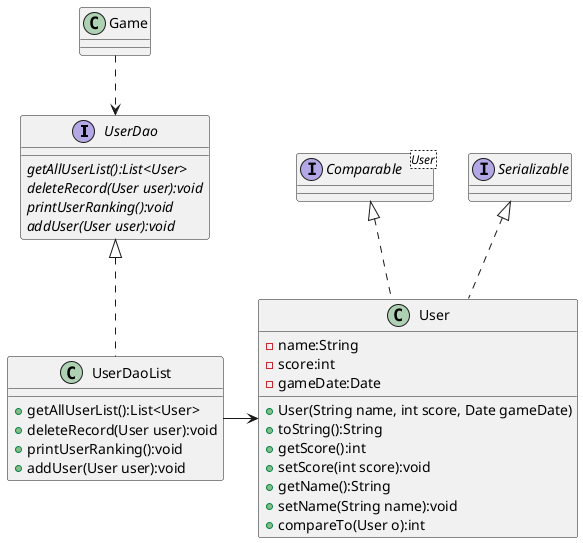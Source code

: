 @startuml
'https://plantuml.com/class-diagram

Interface UserDao{
    {abstract} getAllUserList():List<User>
    {abstract} deleteRecord(User user):void
    {abstract} printUserRanking():void
    {abstract} addUser(User user):void
}

Interface Comparable<User>{
}

Class UserDaoList implements UserDao{
    + getAllUserList():List<User>
    + deleteRecord(User user):void
    + printUserRanking():void
    + addUser(User user):void
}

class User implements Serializable, Comparable {
    - name:String
    - score:int
    - gameDate:Date
    + User(String name, int score, Date gameDate)
    + toString():String
    + getScore():int
    + setScore(int score):void
    + getName():String
    + setName(String name):void
    + compareTo(User o):int
}

class Game{
}

Game ..>UserDao
UserDaoList -right-> User


@enduml